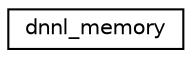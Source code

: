 digraph "Graphical Class Hierarchy"
{
 // LATEX_PDF_SIZE
  edge [fontname="Helvetica",fontsize="10",labelfontname="Helvetica",labelfontsize="10"];
  node [fontname="Helvetica",fontsize="10",shape=record];
  rankdir="LR";
  Node0 [label="dnnl_memory",height=0.2,width=0.4,color="black", fillcolor="white", style="filled",URL="$structdnnl__memory.html",tooltip=" "];
}
